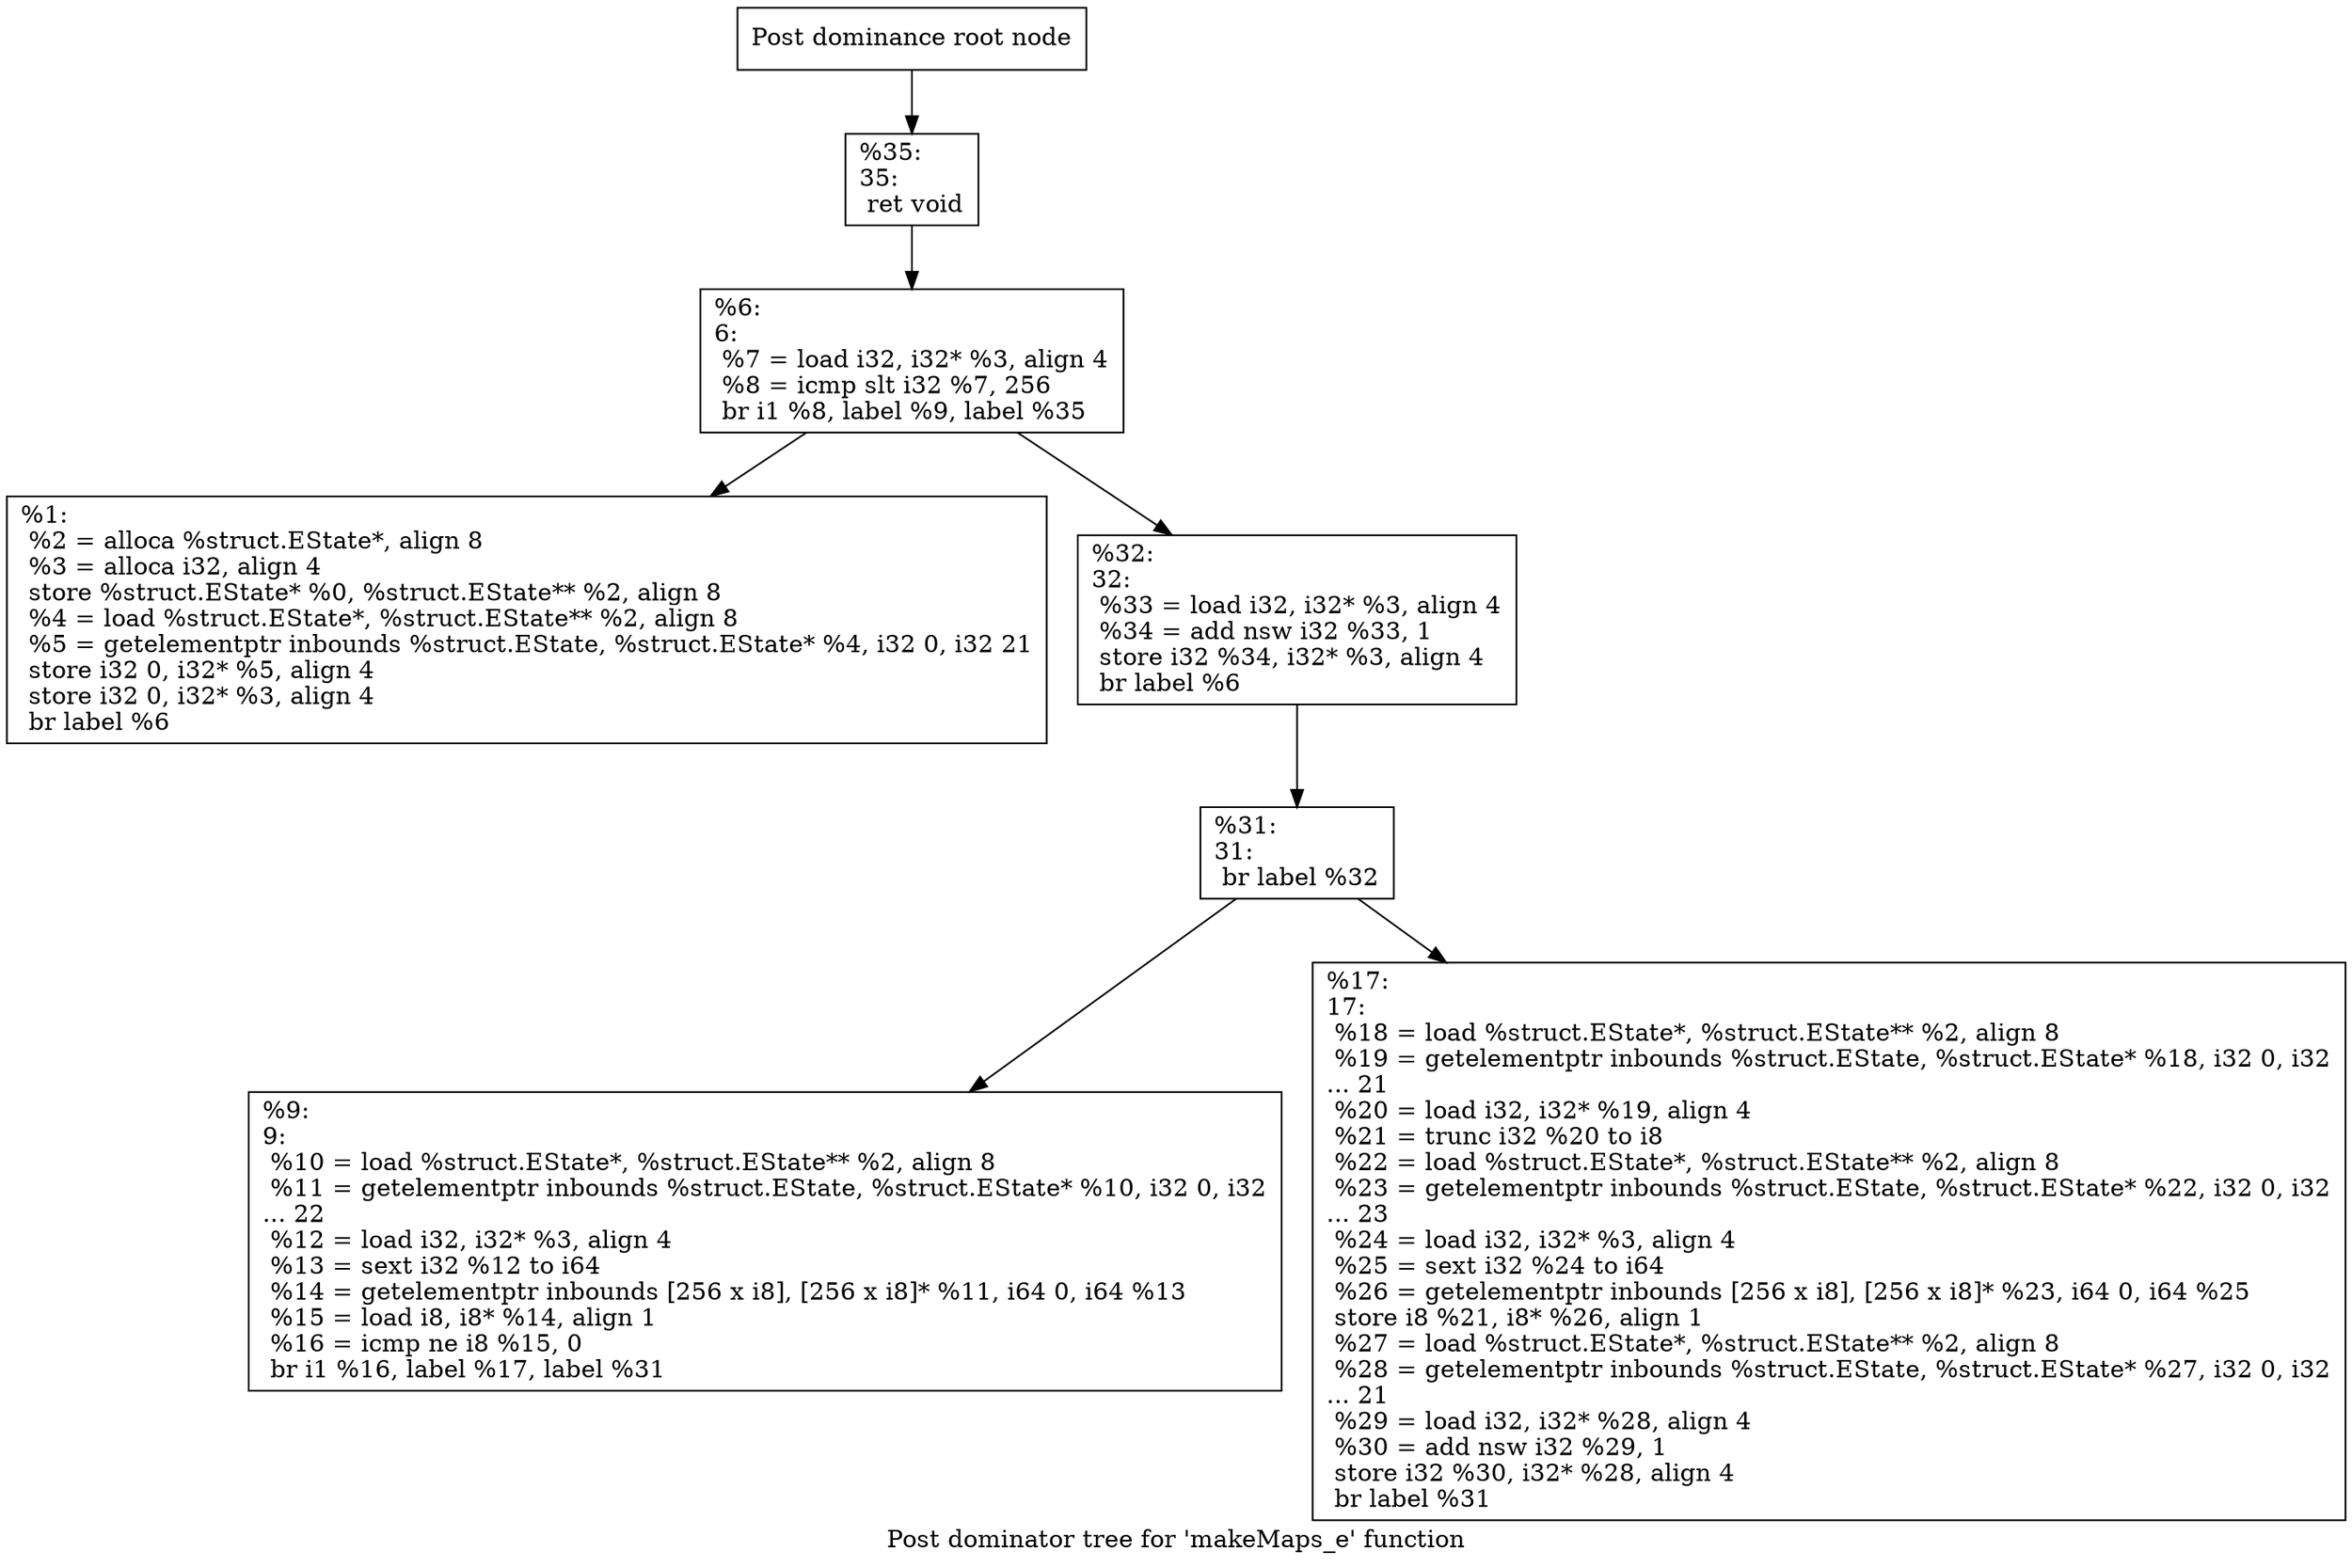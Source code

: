 digraph "Post dominator tree for 'makeMaps_e' function" {
	label="Post dominator tree for 'makeMaps_e' function";

	Node0x161c250 [shape=record,label="{Post dominance root node}"];
	Node0x161c250 -> Node0x16bc880;
	Node0x16bc880 [shape=record,label="{%35:\l35:                                               \l  ret void\l}"];
	Node0x16bc880 -> Node0x1635110;
	Node0x1635110 [shape=record,label="{%6:\l6:                                                \l  %7 = load i32, i32* %3, align 4\l  %8 = icmp slt i32 %7, 256\l  br i1 %8, label %9, label %35\l}"];
	Node0x1635110 -> Node0x1565030;
	Node0x1635110 -> Node0x152f770;
	Node0x1565030 [shape=record,label="{%1:\l  %2 = alloca %struct.EState*, align 8\l  %3 = alloca i32, align 4\l  store %struct.EState* %0, %struct.EState** %2, align 8\l  %4 = load %struct.EState*, %struct.EState** %2, align 8\l  %5 = getelementptr inbounds %struct.EState, %struct.EState* %4, i32 0, i32 21\l  store i32 0, i32* %5, align 4\l  store i32 0, i32* %3, align 4\l  br label %6\l}"];
	Node0x152f770 [shape=record,label="{%32:\l32:                                               \l  %33 = load i32, i32* %3, align 4\l  %34 = add nsw i32 %33, 1\l  store i32 %34, i32* %3, align 4\l  br label %6\l}"];
	Node0x152f770 -> Node0x15fd740;
	Node0x15fd740 [shape=record,label="{%31:\l31:                                               \l  br label %32\l}"];
	Node0x15fd740 -> Node0x16d5d00;
	Node0x15fd740 -> Node0x16bfc00;
	Node0x16d5d00 [shape=record,label="{%9:\l9:                                                \l  %10 = load %struct.EState*, %struct.EState** %2, align 8\l  %11 = getelementptr inbounds %struct.EState, %struct.EState* %10, i32 0, i32\l... 22\l  %12 = load i32, i32* %3, align 4\l  %13 = sext i32 %12 to i64\l  %14 = getelementptr inbounds [256 x i8], [256 x i8]* %11, i64 0, i64 %13\l  %15 = load i8, i8* %14, align 1\l  %16 = icmp ne i8 %15, 0\l  br i1 %16, label %17, label %31\l}"];
	Node0x16bfc00 [shape=record,label="{%17:\l17:                                               \l  %18 = load %struct.EState*, %struct.EState** %2, align 8\l  %19 = getelementptr inbounds %struct.EState, %struct.EState* %18, i32 0, i32\l... 21\l  %20 = load i32, i32* %19, align 4\l  %21 = trunc i32 %20 to i8\l  %22 = load %struct.EState*, %struct.EState** %2, align 8\l  %23 = getelementptr inbounds %struct.EState, %struct.EState* %22, i32 0, i32\l... 23\l  %24 = load i32, i32* %3, align 4\l  %25 = sext i32 %24 to i64\l  %26 = getelementptr inbounds [256 x i8], [256 x i8]* %23, i64 0, i64 %25\l  store i8 %21, i8* %26, align 1\l  %27 = load %struct.EState*, %struct.EState** %2, align 8\l  %28 = getelementptr inbounds %struct.EState, %struct.EState* %27, i32 0, i32\l... 21\l  %29 = load i32, i32* %28, align 4\l  %30 = add nsw i32 %29, 1\l  store i32 %30, i32* %28, align 4\l  br label %31\l}"];
}
